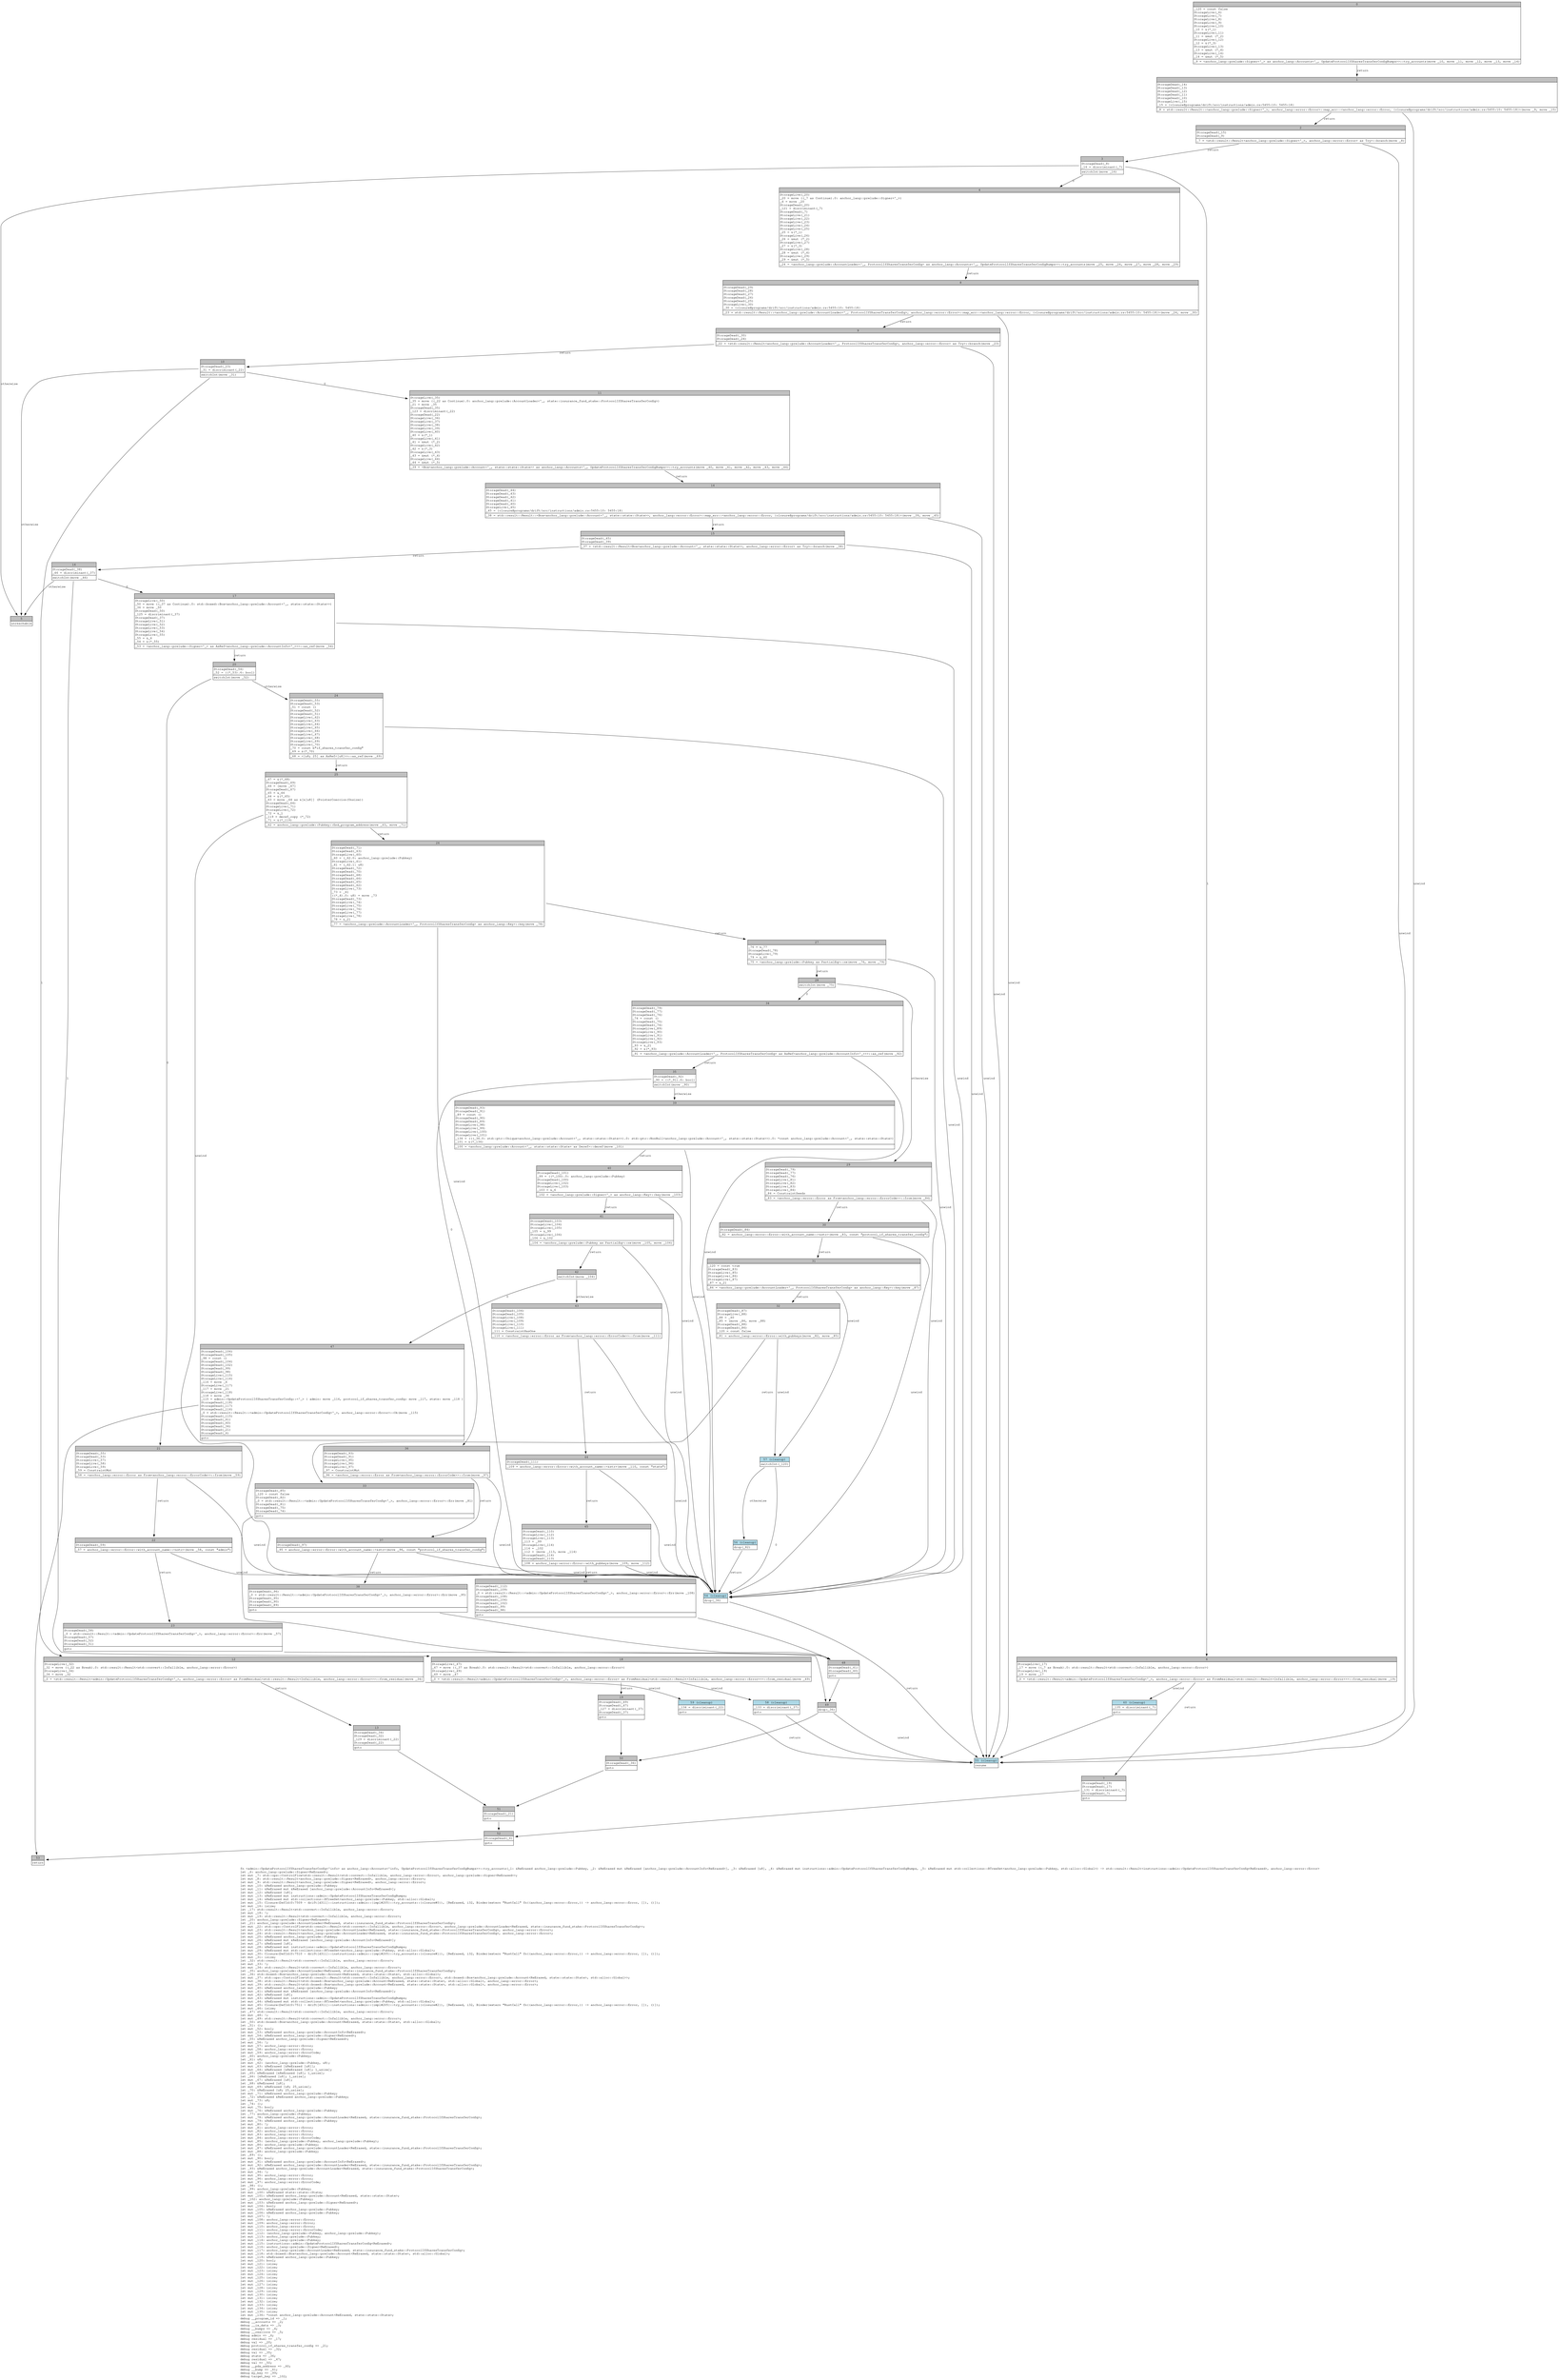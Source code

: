 digraph Mir_0_7508 {
    graph [fontname="Courier, monospace"];
    node [fontname="Courier, monospace"];
    edge [fontname="Courier, monospace"];
    label=<fn &lt;admin::UpdateProtocolIfSharesTransferConfig&lt;'info&gt; as anchor_lang::Accounts&lt;'info, UpdateProtocolIfSharesTransferConfigBumps&gt;&gt;::try_accounts(_1: &amp;ReErased anchor_lang::prelude::Pubkey, _2: &amp;ReErased mut &amp;ReErased [anchor_lang::prelude::AccountInfo&lt;ReErased&gt;], _3: &amp;ReErased [u8], _4: &amp;ReErased mut instructions::admin::UpdateProtocolIfSharesTransferConfigBumps, _5: &amp;ReErased mut std::collections::BTreeSet&lt;anchor_lang::prelude::Pubkey, std::alloc::Global&gt;) -&gt; std::result::Result&lt;instructions::admin::UpdateProtocolIfSharesTransferConfig&lt;ReErased&gt;, anchor_lang::error::Error&gt;<br align="left"/>let _6: anchor_lang::prelude::Signer&lt;ReErased&gt;;<br align="left"/>let mut _7: std::ops::ControlFlow&lt;std::result::Result&lt;std::convert::Infallible, anchor_lang::error::Error&gt;, anchor_lang::prelude::Signer&lt;ReErased&gt;&gt;;<br align="left"/>let mut _8: std::result::Result&lt;anchor_lang::prelude::Signer&lt;ReErased&gt;, anchor_lang::error::Error&gt;;<br align="left"/>let mut _9: std::result::Result&lt;anchor_lang::prelude::Signer&lt;ReErased&gt;, anchor_lang::error::Error&gt;;<br align="left"/>let mut _10: &amp;ReErased anchor_lang::prelude::Pubkey;<br align="left"/>let mut _11: &amp;ReErased mut &amp;ReErased [anchor_lang::prelude::AccountInfo&lt;ReErased&gt;];<br align="left"/>let mut _12: &amp;ReErased [u8];<br align="left"/>let mut _13: &amp;ReErased mut instructions::admin::UpdateProtocolIfSharesTransferConfigBumps;<br align="left"/>let mut _14: &amp;ReErased mut std::collections::BTreeSet&lt;anchor_lang::prelude::Pubkey, std::alloc::Global&gt;;<br align="left"/>let mut _15: Closure(DefId(0:7509 ~ drift[d311]::instructions::admin::{impl#205}::try_accounts::{closure#0}), [ReErased, i32, Binder(extern &quot;RustCall&quot; fn((anchor_lang::error::Error,)) -&gt; anchor_lang::error::Error, []), ()]);<br align="left"/>let mut _16: isize;<br align="left"/>let _17: std::result::Result&lt;std::convert::Infallible, anchor_lang::error::Error&gt;;<br align="left"/>let mut _18: !;<br align="left"/>let mut _19: std::result::Result&lt;std::convert::Infallible, anchor_lang::error::Error&gt;;<br align="left"/>let _20: anchor_lang::prelude::Signer&lt;ReErased&gt;;<br align="left"/>let _21: anchor_lang::prelude::AccountLoader&lt;ReErased, state::insurance_fund_stake::ProtocolIfSharesTransferConfig&gt;;<br align="left"/>let mut _22: std::ops::ControlFlow&lt;std::result::Result&lt;std::convert::Infallible, anchor_lang::error::Error&gt;, anchor_lang::prelude::AccountLoader&lt;ReErased, state::insurance_fund_stake::ProtocolIfSharesTransferConfig&gt;&gt;;<br align="left"/>let mut _23: std::result::Result&lt;anchor_lang::prelude::AccountLoader&lt;ReErased, state::insurance_fund_stake::ProtocolIfSharesTransferConfig&gt;, anchor_lang::error::Error&gt;;<br align="left"/>let mut _24: std::result::Result&lt;anchor_lang::prelude::AccountLoader&lt;ReErased, state::insurance_fund_stake::ProtocolIfSharesTransferConfig&gt;, anchor_lang::error::Error&gt;;<br align="left"/>let mut _25: &amp;ReErased anchor_lang::prelude::Pubkey;<br align="left"/>let mut _26: &amp;ReErased mut &amp;ReErased [anchor_lang::prelude::AccountInfo&lt;ReErased&gt;];<br align="left"/>let mut _27: &amp;ReErased [u8];<br align="left"/>let mut _28: &amp;ReErased mut instructions::admin::UpdateProtocolIfSharesTransferConfigBumps;<br align="left"/>let mut _29: &amp;ReErased mut std::collections::BTreeSet&lt;anchor_lang::prelude::Pubkey, std::alloc::Global&gt;;<br align="left"/>let mut _30: Closure(DefId(0:7510 ~ drift[d311]::instructions::admin::{impl#205}::try_accounts::{closure#1}), [ReErased, i32, Binder(extern &quot;RustCall&quot; fn((anchor_lang::error::Error,)) -&gt; anchor_lang::error::Error, []), ()]);<br align="left"/>let mut _31: isize;<br align="left"/>let _32: std::result::Result&lt;std::convert::Infallible, anchor_lang::error::Error&gt;;<br align="left"/>let mut _33: !;<br align="left"/>let mut _34: std::result::Result&lt;std::convert::Infallible, anchor_lang::error::Error&gt;;<br align="left"/>let _35: anchor_lang::prelude::AccountLoader&lt;ReErased, state::insurance_fund_stake::ProtocolIfSharesTransferConfig&gt;;<br align="left"/>let _36: std::boxed::Box&lt;anchor_lang::prelude::Account&lt;ReErased, state::state::State&gt;, std::alloc::Global&gt;;<br align="left"/>let mut _37: std::ops::ControlFlow&lt;std::result::Result&lt;std::convert::Infallible, anchor_lang::error::Error&gt;, std::boxed::Box&lt;anchor_lang::prelude::Account&lt;ReErased, state::state::State&gt;, std::alloc::Global&gt;&gt;;<br align="left"/>let mut _38: std::result::Result&lt;std::boxed::Box&lt;anchor_lang::prelude::Account&lt;ReErased, state::state::State&gt;, std::alloc::Global&gt;, anchor_lang::error::Error&gt;;<br align="left"/>let mut _39: std::result::Result&lt;std::boxed::Box&lt;anchor_lang::prelude::Account&lt;ReErased, state::state::State&gt;, std::alloc::Global&gt;, anchor_lang::error::Error&gt;;<br align="left"/>let mut _40: &amp;ReErased anchor_lang::prelude::Pubkey;<br align="left"/>let mut _41: &amp;ReErased mut &amp;ReErased [anchor_lang::prelude::AccountInfo&lt;ReErased&gt;];<br align="left"/>let mut _42: &amp;ReErased [u8];<br align="left"/>let mut _43: &amp;ReErased mut instructions::admin::UpdateProtocolIfSharesTransferConfigBumps;<br align="left"/>let mut _44: &amp;ReErased mut std::collections::BTreeSet&lt;anchor_lang::prelude::Pubkey, std::alloc::Global&gt;;<br align="left"/>let mut _45: Closure(DefId(0:7511 ~ drift[d311]::instructions::admin::{impl#205}::try_accounts::{closure#2}), [ReErased, i32, Binder(extern &quot;RustCall&quot; fn((anchor_lang::error::Error,)) -&gt; anchor_lang::error::Error, []), ()]);<br align="left"/>let mut _46: isize;<br align="left"/>let _47: std::result::Result&lt;std::convert::Infallible, anchor_lang::error::Error&gt;;<br align="left"/>let mut _48: !;<br align="left"/>let mut _49: std::result::Result&lt;std::convert::Infallible, anchor_lang::error::Error&gt;;<br align="left"/>let _50: std::boxed::Box&lt;anchor_lang::prelude::Account&lt;ReErased, state::state::State&gt;, std::alloc::Global&gt;;<br align="left"/>let _51: ();<br align="left"/>let mut _52: bool;<br align="left"/>let mut _53: &amp;ReErased anchor_lang::prelude::AccountInfo&lt;ReErased&gt;;<br align="left"/>let mut _54: &amp;ReErased anchor_lang::prelude::Signer&lt;ReErased&gt;;<br align="left"/>let _55: &amp;ReErased anchor_lang::prelude::Signer&lt;ReErased&gt;;<br align="left"/>let mut _56: !;<br align="left"/>let mut _57: anchor_lang::error::Error;<br align="left"/>let mut _58: anchor_lang::error::Error;<br align="left"/>let mut _59: anchor_lang::error::ErrorCode;<br align="left"/>let _60: anchor_lang::prelude::Pubkey;<br align="left"/>let _61: u8;<br align="left"/>let mut _62: (anchor_lang::prelude::Pubkey, u8);<br align="left"/>let mut _63: &amp;ReErased [&amp;ReErased [u8]];<br align="left"/>let mut _64: &amp;ReErased [&amp;ReErased [u8]; 1_usize];<br align="left"/>let _65: &amp;ReErased [&amp;ReErased [u8]; 1_usize];<br align="left"/>let _66: [&amp;ReErased [u8]; 1_usize];<br align="left"/>let mut _67: &amp;ReErased [u8];<br align="left"/>let _68: &amp;ReErased [u8];<br align="left"/>let mut _69: &amp;ReErased [u8; 25_usize];<br align="left"/>let _70: &amp;ReErased [u8; 25_usize];<br align="left"/>let mut _71: &amp;ReErased anchor_lang::prelude::Pubkey;<br align="left"/>let _72: &amp;ReErased &amp;ReErased anchor_lang::prelude::Pubkey;<br align="left"/>let mut _73: u8;<br align="left"/>let _74: ();<br align="left"/>let mut _75: bool;<br align="left"/>let mut _76: &amp;ReErased anchor_lang::prelude::Pubkey;<br align="left"/>let _77: anchor_lang::prelude::Pubkey;<br align="left"/>let mut _78: &amp;ReErased anchor_lang::prelude::AccountLoader&lt;ReErased, state::insurance_fund_stake::ProtocolIfSharesTransferConfig&gt;;<br align="left"/>let mut _79: &amp;ReErased anchor_lang::prelude::Pubkey;<br align="left"/>let mut _80: !;<br align="left"/>let mut _81: anchor_lang::error::Error;<br align="left"/>let mut _82: anchor_lang::error::Error;<br align="left"/>let mut _83: anchor_lang::error::Error;<br align="left"/>let mut _84: anchor_lang::error::ErrorCode;<br align="left"/>let mut _85: (anchor_lang::prelude::Pubkey, anchor_lang::prelude::Pubkey);<br align="left"/>let mut _86: anchor_lang::prelude::Pubkey;<br align="left"/>let mut _87: &amp;ReErased anchor_lang::prelude::AccountLoader&lt;ReErased, state::insurance_fund_stake::ProtocolIfSharesTransferConfig&gt;;<br align="left"/>let mut _88: anchor_lang::prelude::Pubkey;<br align="left"/>let _89: ();<br align="left"/>let mut _90: bool;<br align="left"/>let mut _91: &amp;ReErased anchor_lang::prelude::AccountInfo&lt;ReErased&gt;;<br align="left"/>let mut _92: &amp;ReErased anchor_lang::prelude::AccountLoader&lt;ReErased, state::insurance_fund_stake::ProtocolIfSharesTransferConfig&gt;;<br align="left"/>let _93: &amp;ReErased anchor_lang::prelude::AccountLoader&lt;ReErased, state::insurance_fund_stake::ProtocolIfSharesTransferConfig&gt;;<br align="left"/>let mut _94: !;<br align="left"/>let mut _95: anchor_lang::error::Error;<br align="left"/>let mut _96: anchor_lang::error::Error;<br align="left"/>let mut _97: anchor_lang::error::ErrorCode;<br align="left"/>let _98: ();<br align="left"/>let _99: anchor_lang::prelude::Pubkey;<br align="left"/>let mut _100: &amp;ReErased state::state::State;<br align="left"/>let mut _101: &amp;ReErased anchor_lang::prelude::Account&lt;ReErased, state::state::State&gt;;<br align="left"/>let _102: anchor_lang::prelude::Pubkey;<br align="left"/>let mut _103: &amp;ReErased anchor_lang::prelude::Signer&lt;ReErased&gt;;<br align="left"/>let mut _104: bool;<br align="left"/>let mut _105: &amp;ReErased anchor_lang::prelude::Pubkey;<br align="left"/>let mut _106: &amp;ReErased anchor_lang::prelude::Pubkey;<br align="left"/>let mut _107: !;<br align="left"/>let mut _108: anchor_lang::error::Error;<br align="left"/>let mut _109: anchor_lang::error::Error;<br align="left"/>let mut _110: anchor_lang::error::Error;<br align="left"/>let mut _111: anchor_lang::error::ErrorCode;<br align="left"/>let mut _112: (anchor_lang::prelude::Pubkey, anchor_lang::prelude::Pubkey);<br align="left"/>let mut _113: anchor_lang::prelude::Pubkey;<br align="left"/>let mut _114: anchor_lang::prelude::Pubkey;<br align="left"/>let mut _115: instructions::admin::UpdateProtocolIfSharesTransferConfig&lt;ReErased&gt;;<br align="left"/>let mut _116: anchor_lang::prelude::Signer&lt;ReErased&gt;;<br align="left"/>let mut _117: anchor_lang::prelude::AccountLoader&lt;ReErased, state::insurance_fund_stake::ProtocolIfSharesTransferConfig&gt;;<br align="left"/>let mut _118: std::boxed::Box&lt;anchor_lang::prelude::Account&lt;ReErased, state::state::State&gt;, std::alloc::Global&gt;;<br align="left"/>let mut _119: &amp;ReErased anchor_lang::prelude::Pubkey;<br align="left"/>let mut _120: bool;<br align="left"/>let mut _121: isize;<br align="left"/>let mut _122: isize;<br align="left"/>let mut _123: isize;<br align="left"/>let mut _124: isize;<br align="left"/>let mut _125: isize;<br align="left"/>let mut _126: isize;<br align="left"/>let mut _127: isize;<br align="left"/>let mut _128: isize;<br align="left"/>let mut _129: isize;<br align="left"/>let mut _130: isize;<br align="left"/>let mut _131: isize;<br align="left"/>let mut _132: isize;<br align="left"/>let mut _133: isize;<br align="left"/>let mut _134: isize;<br align="left"/>let mut _135: isize;<br align="left"/>let mut _136: *const anchor_lang::prelude::Account&lt;ReErased, state::state::State&gt;;<br align="left"/>debug __program_id =&gt; _1;<br align="left"/>debug __accounts =&gt; _2;<br align="left"/>debug __ix_data =&gt; _3;<br align="left"/>debug __bumps =&gt; _4;<br align="left"/>debug __reallocs =&gt; _5;<br align="left"/>debug admin =&gt; _6;<br align="left"/>debug residual =&gt; _17;<br align="left"/>debug val =&gt; _20;<br align="left"/>debug protocol_if_shares_transfer_config =&gt; _21;<br align="left"/>debug residual =&gt; _32;<br align="left"/>debug val =&gt; _35;<br align="left"/>debug state =&gt; _36;<br align="left"/>debug residual =&gt; _47;<br align="left"/>debug val =&gt; _50;<br align="left"/>debug __pda_address =&gt; _60;<br align="left"/>debug __bump =&gt; _61;<br align="left"/>debug my_key =&gt; _99;<br align="left"/>debug target_key =&gt; _102;<br align="left"/>>;
    bb0__0_7508 [shape="none", label=<<table border="0" cellborder="1" cellspacing="0"><tr><td bgcolor="gray" align="center" colspan="1">0</td></tr><tr><td align="left" balign="left">_120 = const false<br/>StorageLive(_6)<br/>StorageLive(_7)<br/>StorageLive(_8)<br/>StorageLive(_9)<br/>StorageLive(_10)<br/>_10 = &amp;(*_1)<br/>StorageLive(_11)<br/>_11 = &amp;mut (*_2)<br/>StorageLive(_12)<br/>_12 = &amp;(*_3)<br/>StorageLive(_13)<br/>_13 = &amp;mut (*_4)<br/>StorageLive(_14)<br/>_14 = &amp;mut (*_5)<br/></td></tr><tr><td align="left">_9 = &lt;anchor_lang::prelude::Signer&lt;'_&gt; as anchor_lang::Accounts&lt;'_, UpdateProtocolIfSharesTransferConfigBumps&gt;&gt;::try_accounts(move _10, move _11, move _12, move _13, move _14)</td></tr></table>>];
    bb1__0_7508 [shape="none", label=<<table border="0" cellborder="1" cellspacing="0"><tr><td bgcolor="gray" align="center" colspan="1">1</td></tr><tr><td align="left" balign="left">StorageDead(_14)<br/>StorageDead(_13)<br/>StorageDead(_12)<br/>StorageDead(_11)<br/>StorageDead(_10)<br/>StorageLive(_15)<br/>_15 = {closure@programs/drift/src/instructions/admin.rs:5455:10: 5455:18}<br/></td></tr><tr><td align="left">_8 = std::result::Result::&lt;anchor_lang::prelude::Signer&lt;'_&gt;, anchor_lang::error::Error&gt;::map_err::&lt;anchor_lang::error::Error, {closure@programs/drift/src/instructions/admin.rs:5455:10: 5455:18}&gt;(move _9, move _15)</td></tr></table>>];
    bb2__0_7508 [shape="none", label=<<table border="0" cellborder="1" cellspacing="0"><tr><td bgcolor="gray" align="center" colspan="1">2</td></tr><tr><td align="left" balign="left">StorageDead(_15)<br/>StorageDead(_9)<br/></td></tr><tr><td align="left">_7 = &lt;std::result::Result&lt;anchor_lang::prelude::Signer&lt;'_&gt;, anchor_lang::error::Error&gt; as Try&gt;::branch(move _8)</td></tr></table>>];
    bb3__0_7508 [shape="none", label=<<table border="0" cellborder="1" cellspacing="0"><tr><td bgcolor="gray" align="center" colspan="1">3</td></tr><tr><td align="left" balign="left">StorageDead(_8)<br/>_16 = discriminant(_7)<br/></td></tr><tr><td align="left">switchInt(move _16)</td></tr></table>>];
    bb4__0_7508 [shape="none", label=<<table border="0" cellborder="1" cellspacing="0"><tr><td bgcolor="gray" align="center" colspan="1">4</td></tr><tr><td align="left" balign="left">StorageLive(_20)<br/>_20 = move ((_7 as Continue).0: anchor_lang::prelude::Signer&lt;'_&gt;)<br/>_6 = move _20<br/>StorageDead(_20)<br/>_121 = discriminant(_7)<br/>StorageDead(_7)<br/>StorageLive(_21)<br/>StorageLive(_22)<br/>StorageLive(_23)<br/>StorageLive(_24)<br/>StorageLive(_25)<br/>_25 = &amp;(*_1)<br/>StorageLive(_26)<br/>_26 = &amp;mut (*_2)<br/>StorageLive(_27)<br/>_27 = &amp;(*_3)<br/>StorageLive(_28)<br/>_28 = &amp;mut (*_4)<br/>StorageLive(_29)<br/>_29 = &amp;mut (*_5)<br/></td></tr><tr><td align="left">_24 = &lt;anchor_lang::prelude::AccountLoader&lt;'_, ProtocolIfSharesTransferConfig&gt; as anchor_lang::Accounts&lt;'_, UpdateProtocolIfSharesTransferConfigBumps&gt;&gt;::try_accounts(move _25, move _26, move _27, move _28, move _29)</td></tr></table>>];
    bb5__0_7508 [shape="none", label=<<table border="0" cellborder="1" cellspacing="0"><tr><td bgcolor="gray" align="center" colspan="1">5</td></tr><tr><td align="left">unreachable</td></tr></table>>];
    bb6__0_7508 [shape="none", label=<<table border="0" cellborder="1" cellspacing="0"><tr><td bgcolor="gray" align="center" colspan="1">6</td></tr><tr><td align="left" balign="left">StorageLive(_17)<br/>_17 = move ((_7 as Break).0: std::result::Result&lt;std::convert::Infallible, anchor_lang::error::Error&gt;)<br/>StorageLive(_19)<br/>_19 = move _17<br/></td></tr><tr><td align="left">_0 = &lt;std::result::Result&lt;admin::UpdateProtocolIfSharesTransferConfig&lt;'_&gt;, anchor_lang::error::Error&gt; as FromResidual&lt;std::result::Result&lt;Infallible, anchor_lang::error::Error&gt;&gt;&gt;::from_residual(move _19)</td></tr></table>>];
    bb7__0_7508 [shape="none", label=<<table border="0" cellborder="1" cellspacing="0"><tr><td bgcolor="gray" align="center" colspan="1">7</td></tr><tr><td align="left" balign="left">StorageDead(_19)<br/>StorageDead(_17)<br/>_131 = discriminant(_7)<br/>StorageDead(_7)<br/></td></tr><tr><td align="left">goto</td></tr></table>>];
    bb8__0_7508 [shape="none", label=<<table border="0" cellborder="1" cellspacing="0"><tr><td bgcolor="gray" align="center" colspan="1">8</td></tr><tr><td align="left" balign="left">StorageDead(_29)<br/>StorageDead(_28)<br/>StorageDead(_27)<br/>StorageDead(_26)<br/>StorageDead(_25)<br/>StorageLive(_30)<br/>_30 = {closure@programs/drift/src/instructions/admin.rs:5455:10: 5455:18}<br/></td></tr><tr><td align="left">_23 = std::result::Result::&lt;anchor_lang::prelude::AccountLoader&lt;'_, ProtocolIfSharesTransferConfig&gt;, anchor_lang::error::Error&gt;::map_err::&lt;anchor_lang::error::Error, {closure@programs/drift/src/instructions/admin.rs:5455:10: 5455:18}&gt;(move _24, move _30)</td></tr></table>>];
    bb9__0_7508 [shape="none", label=<<table border="0" cellborder="1" cellspacing="0"><tr><td bgcolor="gray" align="center" colspan="1">9</td></tr><tr><td align="left" balign="left">StorageDead(_30)<br/>StorageDead(_24)<br/></td></tr><tr><td align="left">_22 = &lt;std::result::Result&lt;anchor_lang::prelude::AccountLoader&lt;'_, ProtocolIfSharesTransferConfig&gt;, anchor_lang::error::Error&gt; as Try&gt;::branch(move _23)</td></tr></table>>];
    bb10__0_7508 [shape="none", label=<<table border="0" cellborder="1" cellspacing="0"><tr><td bgcolor="gray" align="center" colspan="1">10</td></tr><tr><td align="left" balign="left">StorageDead(_23)<br/>_31 = discriminant(_22)<br/></td></tr><tr><td align="left">switchInt(move _31)</td></tr></table>>];
    bb11__0_7508 [shape="none", label=<<table border="0" cellborder="1" cellspacing="0"><tr><td bgcolor="gray" align="center" colspan="1">11</td></tr><tr><td align="left" balign="left">StorageLive(_35)<br/>_35 = move ((_22 as Continue).0: anchor_lang::prelude::AccountLoader&lt;'_, state::insurance_fund_stake::ProtocolIfSharesTransferConfig&gt;)<br/>_21 = move _35<br/>StorageDead(_35)<br/>_123 = discriminant(_22)<br/>StorageDead(_22)<br/>StorageLive(_36)<br/>StorageLive(_37)<br/>StorageLive(_38)<br/>StorageLive(_39)<br/>StorageLive(_40)<br/>_40 = &amp;(*_1)<br/>StorageLive(_41)<br/>_41 = &amp;mut (*_2)<br/>StorageLive(_42)<br/>_42 = &amp;(*_3)<br/>StorageLive(_43)<br/>_43 = &amp;mut (*_4)<br/>StorageLive(_44)<br/>_44 = &amp;mut (*_5)<br/></td></tr><tr><td align="left">_39 = &lt;Box&lt;anchor_lang::prelude::Account&lt;'_, state::state::State&gt;&gt; as anchor_lang::Accounts&lt;'_, UpdateProtocolIfSharesTransferConfigBumps&gt;&gt;::try_accounts(move _40, move _41, move _42, move _43, move _44)</td></tr></table>>];
    bb12__0_7508 [shape="none", label=<<table border="0" cellborder="1" cellspacing="0"><tr><td bgcolor="gray" align="center" colspan="1">12</td></tr><tr><td align="left" balign="left">StorageLive(_32)<br/>_32 = move ((_22 as Break).0: std::result::Result&lt;std::convert::Infallible, anchor_lang::error::Error&gt;)<br/>StorageLive(_34)<br/>_34 = move _32<br/></td></tr><tr><td align="left">_0 = &lt;std::result::Result&lt;admin::UpdateProtocolIfSharesTransferConfig&lt;'_&gt;, anchor_lang::error::Error&gt; as FromResidual&lt;std::result::Result&lt;Infallible, anchor_lang::error::Error&gt;&gt;&gt;::from_residual(move _34)</td></tr></table>>];
    bb13__0_7508 [shape="none", label=<<table border="0" cellborder="1" cellspacing="0"><tr><td bgcolor="gray" align="center" colspan="1">13</td></tr><tr><td align="left" balign="left">StorageDead(_34)<br/>StorageDead(_32)<br/>_129 = discriminant(_22)<br/>StorageDead(_22)<br/></td></tr><tr><td align="left">goto</td></tr></table>>];
    bb14__0_7508 [shape="none", label=<<table border="0" cellborder="1" cellspacing="0"><tr><td bgcolor="gray" align="center" colspan="1">14</td></tr><tr><td align="left" balign="left">StorageDead(_44)<br/>StorageDead(_43)<br/>StorageDead(_42)<br/>StorageDead(_41)<br/>StorageDead(_40)<br/>StorageLive(_45)<br/>_45 = {closure@programs/drift/src/instructions/admin.rs:5455:10: 5455:18}<br/></td></tr><tr><td align="left">_38 = std::result::Result::&lt;Box&lt;anchor_lang::prelude::Account&lt;'_, state::state::State&gt;&gt;, anchor_lang::error::Error&gt;::map_err::&lt;anchor_lang::error::Error, {closure@programs/drift/src/instructions/admin.rs:5455:10: 5455:18}&gt;(move _39, move _45)</td></tr></table>>];
    bb15__0_7508 [shape="none", label=<<table border="0" cellborder="1" cellspacing="0"><tr><td bgcolor="gray" align="center" colspan="1">15</td></tr><tr><td align="left" balign="left">StorageDead(_45)<br/>StorageDead(_39)<br/></td></tr><tr><td align="left">_37 = &lt;std::result::Result&lt;Box&lt;anchor_lang::prelude::Account&lt;'_, state::state::State&gt;&gt;, anchor_lang::error::Error&gt; as Try&gt;::branch(move _38)</td></tr></table>>];
    bb16__0_7508 [shape="none", label=<<table border="0" cellborder="1" cellspacing="0"><tr><td bgcolor="gray" align="center" colspan="1">16</td></tr><tr><td align="left" balign="left">StorageDead(_38)<br/>_46 = discriminant(_37)<br/></td></tr><tr><td align="left">switchInt(move _46)</td></tr></table>>];
    bb17__0_7508 [shape="none", label=<<table border="0" cellborder="1" cellspacing="0"><tr><td bgcolor="gray" align="center" colspan="1">17</td></tr><tr><td align="left" balign="left">StorageLive(_50)<br/>_50 = move ((_37 as Continue).0: std::boxed::Box&lt;anchor_lang::prelude::Account&lt;'_, state::state::State&gt;&gt;)<br/>_36 = move _50<br/>StorageDead(_50)<br/>_125 = discriminant(_37)<br/>StorageDead(_37)<br/>StorageLive(_51)<br/>StorageLive(_52)<br/>StorageLive(_53)<br/>StorageLive(_54)<br/>StorageLive(_55)<br/>_55 = &amp;_6<br/>_54 = &amp;(*_55)<br/></td></tr><tr><td align="left">_53 = &lt;anchor_lang::prelude::Signer&lt;'_&gt; as AsRef&lt;anchor_lang::prelude::AccountInfo&lt;'_&gt;&gt;&gt;::as_ref(move _54)</td></tr></table>>];
    bb18__0_7508 [shape="none", label=<<table border="0" cellborder="1" cellspacing="0"><tr><td bgcolor="gray" align="center" colspan="1">18</td></tr><tr><td align="left" balign="left">StorageLive(_47)<br/>_47 = move ((_37 as Break).0: std::result::Result&lt;std::convert::Infallible, anchor_lang::error::Error&gt;)<br/>StorageLive(_49)<br/>_49 = move _47<br/></td></tr><tr><td align="left">_0 = &lt;std::result::Result&lt;admin::UpdateProtocolIfSharesTransferConfig&lt;'_&gt;, anchor_lang::error::Error&gt; as FromResidual&lt;std::result::Result&lt;Infallible, anchor_lang::error::Error&gt;&gt;&gt;::from_residual(move _49)</td></tr></table>>];
    bb19__0_7508 [shape="none", label=<<table border="0" cellborder="1" cellspacing="0"><tr><td bgcolor="gray" align="center" colspan="1">19</td></tr><tr><td align="left" balign="left">StorageDead(_49)<br/>StorageDead(_47)<br/>_127 = discriminant(_37)<br/>StorageDead(_37)<br/></td></tr><tr><td align="left">goto</td></tr></table>>];
    bb20__0_7508 [shape="none", label=<<table border="0" cellborder="1" cellspacing="0"><tr><td bgcolor="gray" align="center" colspan="1">20</td></tr><tr><td align="left" balign="left">StorageDead(_54)<br/>_52 = ((*_53).6: bool)<br/></td></tr><tr><td align="left">switchInt(move _52)</td></tr></table>>];
    bb21__0_7508 [shape="none", label=<<table border="0" cellborder="1" cellspacing="0"><tr><td bgcolor="gray" align="center" colspan="1">21</td></tr><tr><td align="left" balign="left">StorageDead(_55)<br/>StorageDead(_53)<br/>StorageLive(_57)<br/>StorageLive(_58)<br/>StorageLive(_59)<br/>_59 = ConstraintMut<br/></td></tr><tr><td align="left">_58 = &lt;anchor_lang::error::Error as From&lt;anchor_lang::error::ErrorCode&gt;&gt;::from(move _59)</td></tr></table>>];
    bb22__0_7508 [shape="none", label=<<table border="0" cellborder="1" cellspacing="0"><tr><td bgcolor="gray" align="center" colspan="1">22</td></tr><tr><td align="left" balign="left">StorageDead(_59)<br/></td></tr><tr><td align="left">_57 = anchor_lang::error::Error::with_account_name::&lt;&amp;str&gt;(move _58, const &quot;admin&quot;)</td></tr></table>>];
    bb23__0_7508 [shape="none", label=<<table border="0" cellborder="1" cellspacing="0"><tr><td bgcolor="gray" align="center" colspan="1">23</td></tr><tr><td align="left" balign="left">StorageDead(_58)<br/>_0 = std::result::Result::&lt;admin::UpdateProtocolIfSharesTransferConfig&lt;'_&gt;, anchor_lang::error::Error&gt;::Err(move _57)<br/>StorageDead(_57)<br/>StorageDead(_52)<br/>StorageDead(_51)<br/></td></tr><tr><td align="left">goto</td></tr></table>>];
    bb24__0_7508 [shape="none", label=<<table border="0" cellborder="1" cellspacing="0"><tr><td bgcolor="gray" align="center" colspan="1">24</td></tr><tr><td align="left" balign="left">StorageDead(_55)<br/>StorageDead(_53)<br/>_51 = const ()<br/>StorageDead(_52)<br/>StorageDead(_51)<br/>StorageLive(_62)<br/>StorageLive(_63)<br/>StorageLive(_64)<br/>StorageLive(_65)<br/>StorageLive(_66)<br/>StorageLive(_67)<br/>StorageLive(_68)<br/>StorageLive(_69)<br/>StorageLive(_70)<br/>_70 = const b&quot;if_shares_transfer_config&quot;<br/>_69 = &amp;(*_70)<br/></td></tr><tr><td align="left">_68 = &lt;[u8; 25] as AsRef&lt;[u8]&gt;&gt;::as_ref(move _69)</td></tr></table>>];
    bb25__0_7508 [shape="none", label=<<table border="0" cellborder="1" cellspacing="0"><tr><td bgcolor="gray" align="center" colspan="1">25</td></tr><tr><td align="left" balign="left">_67 = &amp;(*_68)<br/>StorageDead(_69)<br/>_66 = [move _67]<br/>StorageDead(_67)<br/>_65 = &amp;_66<br/>_64 = &amp;(*_65)<br/>_63 = move _64 as &amp;[&amp;[u8]] (PointerCoercion(Unsize))<br/>StorageDead(_64)<br/>StorageLive(_71)<br/>StorageLive(_72)<br/>_72 = &amp;_1<br/>_119 = deref_copy (*_72)<br/>_71 = &amp;(*_119)<br/></td></tr><tr><td align="left">_62 = anchor_lang::prelude::Pubkey::find_program_address(move _63, move _71)</td></tr></table>>];
    bb26__0_7508 [shape="none", label=<<table border="0" cellborder="1" cellspacing="0"><tr><td bgcolor="gray" align="center" colspan="1">26</td></tr><tr><td align="left" balign="left">StorageDead(_71)<br/>StorageDead(_63)<br/>StorageLive(_60)<br/>_60 = (_62.0: anchor_lang::prelude::Pubkey)<br/>StorageLive(_61)<br/>_61 = (_62.1: u8)<br/>StorageDead(_72)<br/>StorageDead(_70)<br/>StorageDead(_68)<br/>StorageDead(_66)<br/>StorageDead(_65)<br/>StorageDead(_62)<br/>StorageLive(_73)<br/>_73 = _61<br/>((*_4).0: u8) = move _73<br/>StorageDead(_73)<br/>StorageLive(_74)<br/>StorageLive(_75)<br/>StorageLive(_76)<br/>StorageLive(_77)<br/>StorageLive(_78)<br/>_78 = &amp;_21<br/></td></tr><tr><td align="left">_77 = &lt;anchor_lang::prelude::AccountLoader&lt;'_, ProtocolIfSharesTransferConfig&gt; as anchor_lang::Key&gt;::key(move _78)</td></tr></table>>];
    bb27__0_7508 [shape="none", label=<<table border="0" cellborder="1" cellspacing="0"><tr><td bgcolor="gray" align="center" colspan="1">27</td></tr><tr><td align="left" balign="left">_76 = &amp;_77<br/>StorageDead(_78)<br/>StorageLive(_79)<br/>_79 = &amp;_60<br/></td></tr><tr><td align="left">_75 = &lt;anchor_lang::prelude::Pubkey as PartialEq&gt;::ne(move _76, move _79)</td></tr></table>>];
    bb28__0_7508 [shape="none", label=<<table border="0" cellborder="1" cellspacing="0"><tr><td bgcolor="gray" align="center" colspan="1">28</td></tr><tr><td align="left">switchInt(move _75)</td></tr></table>>];
    bb29__0_7508 [shape="none", label=<<table border="0" cellborder="1" cellspacing="0"><tr><td bgcolor="gray" align="center" colspan="1">29</td></tr><tr><td align="left" balign="left">StorageDead(_79)<br/>StorageDead(_77)<br/>StorageDead(_76)<br/>StorageLive(_81)<br/>StorageLive(_82)<br/>StorageLive(_83)<br/>StorageLive(_84)<br/>_84 = ConstraintSeeds<br/></td></tr><tr><td align="left">_83 = &lt;anchor_lang::error::Error as From&lt;anchor_lang::error::ErrorCode&gt;&gt;::from(move _84)</td></tr></table>>];
    bb30__0_7508 [shape="none", label=<<table border="0" cellborder="1" cellspacing="0"><tr><td bgcolor="gray" align="center" colspan="1">30</td></tr><tr><td align="left" balign="left">StorageDead(_84)<br/></td></tr><tr><td align="left">_82 = anchor_lang::error::Error::with_account_name::&lt;&amp;str&gt;(move _83, const &quot;protocol_if_shares_transfer_config&quot;)</td></tr></table>>];
    bb31__0_7508 [shape="none", label=<<table border="0" cellborder="1" cellspacing="0"><tr><td bgcolor="gray" align="center" colspan="1">31</td></tr><tr><td align="left" balign="left">_120 = const true<br/>StorageDead(_83)<br/>StorageLive(_85)<br/>StorageLive(_86)<br/>StorageLive(_87)<br/>_87 = &amp;_21<br/></td></tr><tr><td align="left">_86 = &lt;anchor_lang::prelude::AccountLoader&lt;'_, ProtocolIfSharesTransferConfig&gt; as anchor_lang::Key&gt;::key(move _87)</td></tr></table>>];
    bb32__0_7508 [shape="none", label=<<table border="0" cellborder="1" cellspacing="0"><tr><td bgcolor="gray" align="center" colspan="1">32</td></tr><tr><td align="left" balign="left">StorageDead(_87)<br/>StorageLive(_88)<br/>_88 = _60<br/>_85 = (move _86, move _88)<br/>StorageDead(_88)<br/>StorageDead(_86)<br/>_120 = const false<br/></td></tr><tr><td align="left">_81 = anchor_lang::error::Error::with_pubkeys(move _82, move _85)</td></tr></table>>];
    bb33__0_7508 [shape="none", label=<<table border="0" cellborder="1" cellspacing="0"><tr><td bgcolor="gray" align="center" colspan="1">33</td></tr><tr><td align="left" balign="left">StorageDead(_85)<br/>_120 = const false<br/>StorageDead(_82)<br/>_0 = std::result::Result::&lt;admin::UpdateProtocolIfSharesTransferConfig&lt;'_&gt;, anchor_lang::error::Error&gt;::Err(move _81)<br/>StorageDead(_81)<br/>StorageDead(_75)<br/>StorageDead(_74)<br/></td></tr><tr><td align="left">goto</td></tr></table>>];
    bb34__0_7508 [shape="none", label=<<table border="0" cellborder="1" cellspacing="0"><tr><td bgcolor="gray" align="center" colspan="1">34</td></tr><tr><td align="left" balign="left">StorageDead(_79)<br/>StorageDead(_77)<br/>StorageDead(_76)<br/>_74 = const ()<br/>StorageDead(_75)<br/>StorageDead(_74)<br/>StorageLive(_89)<br/>StorageLive(_90)<br/>StorageLive(_91)<br/>StorageLive(_92)<br/>StorageLive(_93)<br/>_93 = &amp;_21<br/>_92 = &amp;(*_93)<br/></td></tr><tr><td align="left">_91 = &lt;anchor_lang::prelude::AccountLoader&lt;'_, ProtocolIfSharesTransferConfig&gt; as AsRef&lt;anchor_lang::prelude::AccountInfo&lt;'_&gt;&gt;&gt;::as_ref(move _92)</td></tr></table>>];
    bb35__0_7508 [shape="none", label=<<table border="0" cellborder="1" cellspacing="0"><tr><td bgcolor="gray" align="center" colspan="1">35</td></tr><tr><td align="left" balign="left">StorageDead(_92)<br/>_90 = ((*_91).6: bool)<br/></td></tr><tr><td align="left">switchInt(move _90)</td></tr></table>>];
    bb36__0_7508 [shape="none", label=<<table border="0" cellborder="1" cellspacing="0"><tr><td bgcolor="gray" align="center" colspan="1">36</td></tr><tr><td align="left" balign="left">StorageDead(_93)<br/>StorageDead(_91)<br/>StorageLive(_95)<br/>StorageLive(_96)<br/>StorageLive(_97)<br/>_97 = ConstraintMut<br/></td></tr><tr><td align="left">_96 = &lt;anchor_lang::error::Error as From&lt;anchor_lang::error::ErrorCode&gt;&gt;::from(move _97)</td></tr></table>>];
    bb37__0_7508 [shape="none", label=<<table border="0" cellborder="1" cellspacing="0"><tr><td bgcolor="gray" align="center" colspan="1">37</td></tr><tr><td align="left" balign="left">StorageDead(_97)<br/></td></tr><tr><td align="left">_95 = anchor_lang::error::Error::with_account_name::&lt;&amp;str&gt;(move _96, const &quot;protocol_if_shares_transfer_config&quot;)</td></tr></table>>];
    bb38__0_7508 [shape="none", label=<<table border="0" cellborder="1" cellspacing="0"><tr><td bgcolor="gray" align="center" colspan="1">38</td></tr><tr><td align="left" balign="left">StorageDead(_96)<br/>_0 = std::result::Result::&lt;admin::UpdateProtocolIfSharesTransferConfig&lt;'_&gt;, anchor_lang::error::Error&gt;::Err(move _95)<br/>StorageDead(_95)<br/>StorageDead(_90)<br/>StorageDead(_89)<br/></td></tr><tr><td align="left">goto</td></tr></table>>];
    bb39__0_7508 [shape="none", label=<<table border="0" cellborder="1" cellspacing="0"><tr><td bgcolor="gray" align="center" colspan="1">39</td></tr><tr><td align="left" balign="left">StorageDead(_93)<br/>StorageDead(_91)<br/>_89 = const ()<br/>StorageDead(_90)<br/>StorageDead(_89)<br/>StorageLive(_98)<br/>StorageLive(_99)<br/>StorageLive(_100)<br/>StorageLive(_101)<br/>_136 = (((_36.0: std::ptr::Unique&lt;anchor_lang::prelude::Account&lt;'_, state::state::State&gt;&gt;).0: std::ptr::NonNull&lt;anchor_lang::prelude::Account&lt;'_, state::state::State&gt;&gt;).0: *const anchor_lang::prelude::Account&lt;'_, state::state::State&gt;)<br/>_101 = &amp;(*_136)<br/></td></tr><tr><td align="left">_100 = &lt;anchor_lang::prelude::Account&lt;'_, state::state::State&gt; as Deref&gt;::deref(move _101)</td></tr></table>>];
    bb40__0_7508 [shape="none", label=<<table border="0" cellborder="1" cellspacing="0"><tr><td bgcolor="gray" align="center" colspan="1">40</td></tr><tr><td align="left" balign="left">StorageDead(_101)<br/>_99 = ((*_100).0: anchor_lang::prelude::Pubkey)<br/>StorageDead(_100)<br/>StorageLive(_102)<br/>StorageLive(_103)<br/>_103 = &amp;_6<br/></td></tr><tr><td align="left">_102 = &lt;anchor_lang::prelude::Signer&lt;'_&gt; as anchor_lang::Key&gt;::key(move _103)</td></tr></table>>];
    bb41__0_7508 [shape="none", label=<<table border="0" cellborder="1" cellspacing="0"><tr><td bgcolor="gray" align="center" colspan="1">41</td></tr><tr><td align="left" balign="left">StorageDead(_103)<br/>StorageLive(_104)<br/>StorageLive(_105)<br/>_105 = &amp;_99<br/>StorageLive(_106)<br/>_106 = &amp;_102<br/></td></tr><tr><td align="left">_104 = &lt;anchor_lang::prelude::Pubkey as PartialEq&gt;::ne(move _105, move _106)</td></tr></table>>];
    bb42__0_7508 [shape="none", label=<<table border="0" cellborder="1" cellspacing="0"><tr><td bgcolor="gray" align="center" colspan="1">42</td></tr><tr><td align="left">switchInt(move _104)</td></tr></table>>];
    bb43__0_7508 [shape="none", label=<<table border="0" cellborder="1" cellspacing="0"><tr><td bgcolor="gray" align="center" colspan="1">43</td></tr><tr><td align="left" balign="left">StorageDead(_106)<br/>StorageDead(_105)<br/>StorageLive(_108)<br/>StorageLive(_109)<br/>StorageLive(_110)<br/>StorageLive(_111)<br/>_111 = ConstraintHasOne<br/></td></tr><tr><td align="left">_110 = &lt;anchor_lang::error::Error as From&lt;anchor_lang::error::ErrorCode&gt;&gt;::from(move _111)</td></tr></table>>];
    bb44__0_7508 [shape="none", label=<<table border="0" cellborder="1" cellspacing="0"><tr><td bgcolor="gray" align="center" colspan="1">44</td></tr><tr><td align="left" balign="left">StorageDead(_111)<br/></td></tr><tr><td align="left">_109 = anchor_lang::error::Error::with_account_name::&lt;&amp;str&gt;(move _110, const &quot;state&quot;)</td></tr></table>>];
    bb45__0_7508 [shape="none", label=<<table border="0" cellborder="1" cellspacing="0"><tr><td bgcolor="gray" align="center" colspan="1">45</td></tr><tr><td align="left" balign="left">StorageDead(_110)<br/>StorageLive(_112)<br/>StorageLive(_113)<br/>_113 = _99<br/>StorageLive(_114)<br/>_114 = _102<br/>_112 = (move _113, move _114)<br/>StorageDead(_114)<br/>StorageDead(_113)<br/></td></tr><tr><td align="left">_108 = anchor_lang::error::Error::with_pubkeys(move _109, move _112)</td></tr></table>>];
    bb46__0_7508 [shape="none", label=<<table border="0" cellborder="1" cellspacing="0"><tr><td bgcolor="gray" align="center" colspan="1">46</td></tr><tr><td align="left" balign="left">StorageDead(_112)<br/>StorageDead(_109)<br/>_0 = std::result::Result::&lt;admin::UpdateProtocolIfSharesTransferConfig&lt;'_&gt;, anchor_lang::error::Error&gt;::Err(move _108)<br/>StorageDead(_108)<br/>StorageDead(_104)<br/>StorageDead(_102)<br/>StorageDead(_99)<br/>StorageDead(_98)<br/></td></tr><tr><td align="left">goto</td></tr></table>>];
    bb47__0_7508 [shape="none", label=<<table border="0" cellborder="1" cellspacing="0"><tr><td bgcolor="gray" align="center" colspan="1">47</td></tr><tr><td align="left" balign="left">StorageDead(_106)<br/>StorageDead(_105)<br/>_98 = const ()<br/>StorageDead(_104)<br/>StorageDead(_102)<br/>StorageDead(_99)<br/>StorageDead(_98)<br/>StorageLive(_115)<br/>StorageLive(_116)<br/>_116 = move _6<br/>StorageLive(_117)<br/>_117 = move _21<br/>StorageLive(_118)<br/>_118 = move _36<br/>_115 = admin::UpdateProtocolIfSharesTransferConfig::&lt;'_&gt; { admin: move _116, protocol_if_shares_transfer_config: move _117, state: move _118 }<br/>StorageDead(_118)<br/>StorageDead(_117)<br/>StorageDead(_116)<br/>_0 = std::result::Result::&lt;admin::UpdateProtocolIfSharesTransferConfig&lt;'_&gt;, anchor_lang::error::Error&gt;::Ok(move _115)<br/>StorageDead(_115)<br/>StorageDead(_61)<br/>StorageDead(_60)<br/>StorageDead(_36)<br/>StorageDead(_21)<br/>StorageDead(_6)<br/></td></tr><tr><td align="left">goto</td></tr></table>>];
    bb48__0_7508 [shape="none", label=<<table border="0" cellborder="1" cellspacing="0"><tr><td bgcolor="gray" align="center" colspan="1">48</td></tr><tr><td align="left" balign="left">StorageDead(_61)<br/>StorageDead(_60)<br/></td></tr><tr><td align="left">goto</td></tr></table>>];
    bb49__0_7508 [shape="none", label=<<table border="0" cellborder="1" cellspacing="0"><tr><td bgcolor="gray" align="center" colspan="1">49</td></tr><tr><td align="left">drop(_36)</td></tr></table>>];
    bb50__0_7508 [shape="none", label=<<table border="0" cellborder="1" cellspacing="0"><tr><td bgcolor="gray" align="center" colspan="1">50</td></tr><tr><td align="left" balign="left">StorageDead(_36)<br/></td></tr><tr><td align="left">goto</td></tr></table>>];
    bb51__0_7508 [shape="none", label=<<table border="0" cellborder="1" cellspacing="0"><tr><td bgcolor="gray" align="center" colspan="1">51</td></tr><tr><td align="left" balign="left">StorageDead(_21)<br/></td></tr><tr><td align="left">goto</td></tr></table>>];
    bb52__0_7508 [shape="none", label=<<table border="0" cellborder="1" cellspacing="0"><tr><td bgcolor="gray" align="center" colspan="1">52</td></tr><tr><td align="left" balign="left">StorageDead(_6)<br/></td></tr><tr><td align="left">goto</td></tr></table>>];
    bb53__0_7508 [shape="none", label=<<table border="0" cellborder="1" cellspacing="0"><tr><td bgcolor="gray" align="center" colspan="1">53</td></tr><tr><td align="left">return</td></tr></table>>];
    bb54__0_7508 [shape="none", label=<<table border="0" cellborder="1" cellspacing="0"><tr><td bgcolor="lightblue" align="center" colspan="1">54 (cleanup)</td></tr><tr><td align="left">drop(_36)</td></tr></table>>];
    bb55__0_7508 [shape="none", label=<<table border="0" cellborder="1" cellspacing="0"><tr><td bgcolor="lightblue" align="center" colspan="1">55 (cleanup)</td></tr><tr><td align="left">resume</td></tr></table>>];
    bb56__0_7508 [shape="none", label=<<table border="0" cellborder="1" cellspacing="0"><tr><td bgcolor="lightblue" align="center" colspan="1">56 (cleanup)</td></tr><tr><td align="left">drop(_82)</td></tr></table>>];
    bb57__0_7508 [shape="none", label=<<table border="0" cellborder="1" cellspacing="0"><tr><td bgcolor="lightblue" align="center" colspan="1">57 (cleanup)</td></tr><tr><td align="left">switchInt(_120)</td></tr></table>>];
    bb58__0_7508 [shape="none", label=<<table border="0" cellborder="1" cellspacing="0"><tr><td bgcolor="lightblue" align="center" colspan="1">58 (cleanup)</td></tr><tr><td align="left" balign="left">_133 = discriminant(_37)<br/></td></tr><tr><td align="left">goto</td></tr></table>>];
    bb59__0_7508 [shape="none", label=<<table border="0" cellborder="1" cellspacing="0"><tr><td bgcolor="lightblue" align="center" colspan="1">59 (cleanup)</td></tr><tr><td align="left" balign="left">_134 = discriminant(_22)<br/></td></tr><tr><td align="left">goto</td></tr></table>>];
    bb60__0_7508 [shape="none", label=<<table border="0" cellborder="1" cellspacing="0"><tr><td bgcolor="lightblue" align="center" colspan="1">60 (cleanup)</td></tr><tr><td align="left" balign="left">_135 = discriminant(_7)<br/></td></tr><tr><td align="left">goto</td></tr></table>>];
    bb0__0_7508 -> bb1__0_7508 [label="return"];
    bb1__0_7508 -> bb2__0_7508 [label="return"];
    bb1__0_7508 -> bb55__0_7508 [label="unwind"];
    bb2__0_7508 -> bb3__0_7508 [label="return"];
    bb2__0_7508 -> bb55__0_7508 [label="unwind"];
    bb3__0_7508 -> bb4__0_7508 [label="0"];
    bb3__0_7508 -> bb6__0_7508 [label="1"];
    bb3__0_7508 -> bb5__0_7508 [label="otherwise"];
    bb4__0_7508 -> bb8__0_7508 [label="return"];
    bb6__0_7508 -> bb7__0_7508 [label="return"];
    bb6__0_7508 -> bb60__0_7508 [label="unwind"];
    bb7__0_7508 -> bb52__0_7508 [label=""];
    bb8__0_7508 -> bb9__0_7508 [label="return"];
    bb8__0_7508 -> bb55__0_7508 [label="unwind"];
    bb9__0_7508 -> bb10__0_7508 [label="return"];
    bb9__0_7508 -> bb55__0_7508 [label="unwind"];
    bb10__0_7508 -> bb11__0_7508 [label="0"];
    bb10__0_7508 -> bb12__0_7508 [label="1"];
    bb10__0_7508 -> bb5__0_7508 [label="otherwise"];
    bb11__0_7508 -> bb14__0_7508 [label="return"];
    bb12__0_7508 -> bb13__0_7508 [label="return"];
    bb12__0_7508 -> bb59__0_7508 [label="unwind"];
    bb13__0_7508 -> bb51__0_7508 [label=""];
    bb14__0_7508 -> bb15__0_7508 [label="return"];
    bb14__0_7508 -> bb55__0_7508 [label="unwind"];
    bb15__0_7508 -> bb16__0_7508 [label="return"];
    bb15__0_7508 -> bb55__0_7508 [label="unwind"];
    bb16__0_7508 -> bb17__0_7508 [label="0"];
    bb16__0_7508 -> bb18__0_7508 [label="1"];
    bb16__0_7508 -> bb5__0_7508 [label="otherwise"];
    bb17__0_7508 -> bb20__0_7508 [label="return"];
    bb17__0_7508 -> bb54__0_7508 [label="unwind"];
    bb18__0_7508 -> bb19__0_7508 [label="return"];
    bb18__0_7508 -> bb58__0_7508 [label="unwind"];
    bb19__0_7508 -> bb50__0_7508 [label=""];
    bb20__0_7508 -> bb21__0_7508 [label="0"];
    bb20__0_7508 -> bb24__0_7508 [label="otherwise"];
    bb21__0_7508 -> bb22__0_7508 [label="return"];
    bb21__0_7508 -> bb54__0_7508 [label="unwind"];
    bb22__0_7508 -> bb23__0_7508 [label="return"];
    bb22__0_7508 -> bb54__0_7508 [label="unwind"];
    bb23__0_7508 -> bb49__0_7508 [label=""];
    bb24__0_7508 -> bb25__0_7508 [label="return"];
    bb24__0_7508 -> bb54__0_7508 [label="unwind"];
    bb25__0_7508 -> bb26__0_7508 [label="return"];
    bb25__0_7508 -> bb54__0_7508 [label="unwind"];
    bb26__0_7508 -> bb27__0_7508 [label="return"];
    bb26__0_7508 -> bb54__0_7508 [label="unwind"];
    bb27__0_7508 -> bb28__0_7508 [label="return"];
    bb27__0_7508 -> bb54__0_7508 [label="unwind"];
    bb28__0_7508 -> bb34__0_7508 [label="0"];
    bb28__0_7508 -> bb29__0_7508 [label="otherwise"];
    bb29__0_7508 -> bb30__0_7508 [label="return"];
    bb29__0_7508 -> bb54__0_7508 [label="unwind"];
    bb30__0_7508 -> bb31__0_7508 [label="return"];
    bb30__0_7508 -> bb54__0_7508 [label="unwind"];
    bb31__0_7508 -> bb32__0_7508 [label="return"];
    bb31__0_7508 -> bb57__0_7508 [label="unwind"];
    bb32__0_7508 -> bb33__0_7508 [label="return"];
    bb32__0_7508 -> bb57__0_7508 [label="unwind"];
    bb33__0_7508 -> bb48__0_7508 [label=""];
    bb34__0_7508 -> bb35__0_7508 [label="return"];
    bb34__0_7508 -> bb54__0_7508 [label="unwind"];
    bb35__0_7508 -> bb36__0_7508 [label="0"];
    bb35__0_7508 -> bb39__0_7508 [label="otherwise"];
    bb36__0_7508 -> bb37__0_7508 [label="return"];
    bb36__0_7508 -> bb54__0_7508 [label="unwind"];
    bb37__0_7508 -> bb38__0_7508 [label="return"];
    bb37__0_7508 -> bb54__0_7508 [label="unwind"];
    bb38__0_7508 -> bb48__0_7508 [label=""];
    bb39__0_7508 -> bb40__0_7508 [label="return"];
    bb39__0_7508 -> bb54__0_7508 [label="unwind"];
    bb40__0_7508 -> bb41__0_7508 [label="return"];
    bb40__0_7508 -> bb54__0_7508 [label="unwind"];
    bb41__0_7508 -> bb42__0_7508 [label="return"];
    bb41__0_7508 -> bb54__0_7508 [label="unwind"];
    bb42__0_7508 -> bb47__0_7508 [label="0"];
    bb42__0_7508 -> bb43__0_7508 [label="otherwise"];
    bb43__0_7508 -> bb44__0_7508 [label="return"];
    bb43__0_7508 -> bb54__0_7508 [label="unwind"];
    bb44__0_7508 -> bb45__0_7508 [label="return"];
    bb44__0_7508 -> bb54__0_7508 [label="unwind"];
    bb45__0_7508 -> bb46__0_7508 [label="return"];
    bb45__0_7508 -> bb54__0_7508 [label="unwind"];
    bb46__0_7508 -> bb48__0_7508 [label=""];
    bb47__0_7508 -> bb53__0_7508 [label=""];
    bb48__0_7508 -> bb49__0_7508 [label=""];
    bb49__0_7508 -> bb50__0_7508 [label="return"];
    bb49__0_7508 -> bb55__0_7508 [label="unwind"];
    bb50__0_7508 -> bb51__0_7508 [label=""];
    bb51__0_7508 -> bb52__0_7508 [label=""];
    bb52__0_7508 -> bb53__0_7508 [label=""];
    bb54__0_7508 -> bb55__0_7508 [label="return"];
    bb56__0_7508 -> bb54__0_7508 [label="return"];
    bb57__0_7508 -> bb54__0_7508 [label="0"];
    bb57__0_7508 -> bb56__0_7508 [label="otherwise"];
    bb58__0_7508 -> bb55__0_7508 [label=""];
    bb59__0_7508 -> bb55__0_7508 [label=""];
    bb60__0_7508 -> bb55__0_7508 [label=""];
}
